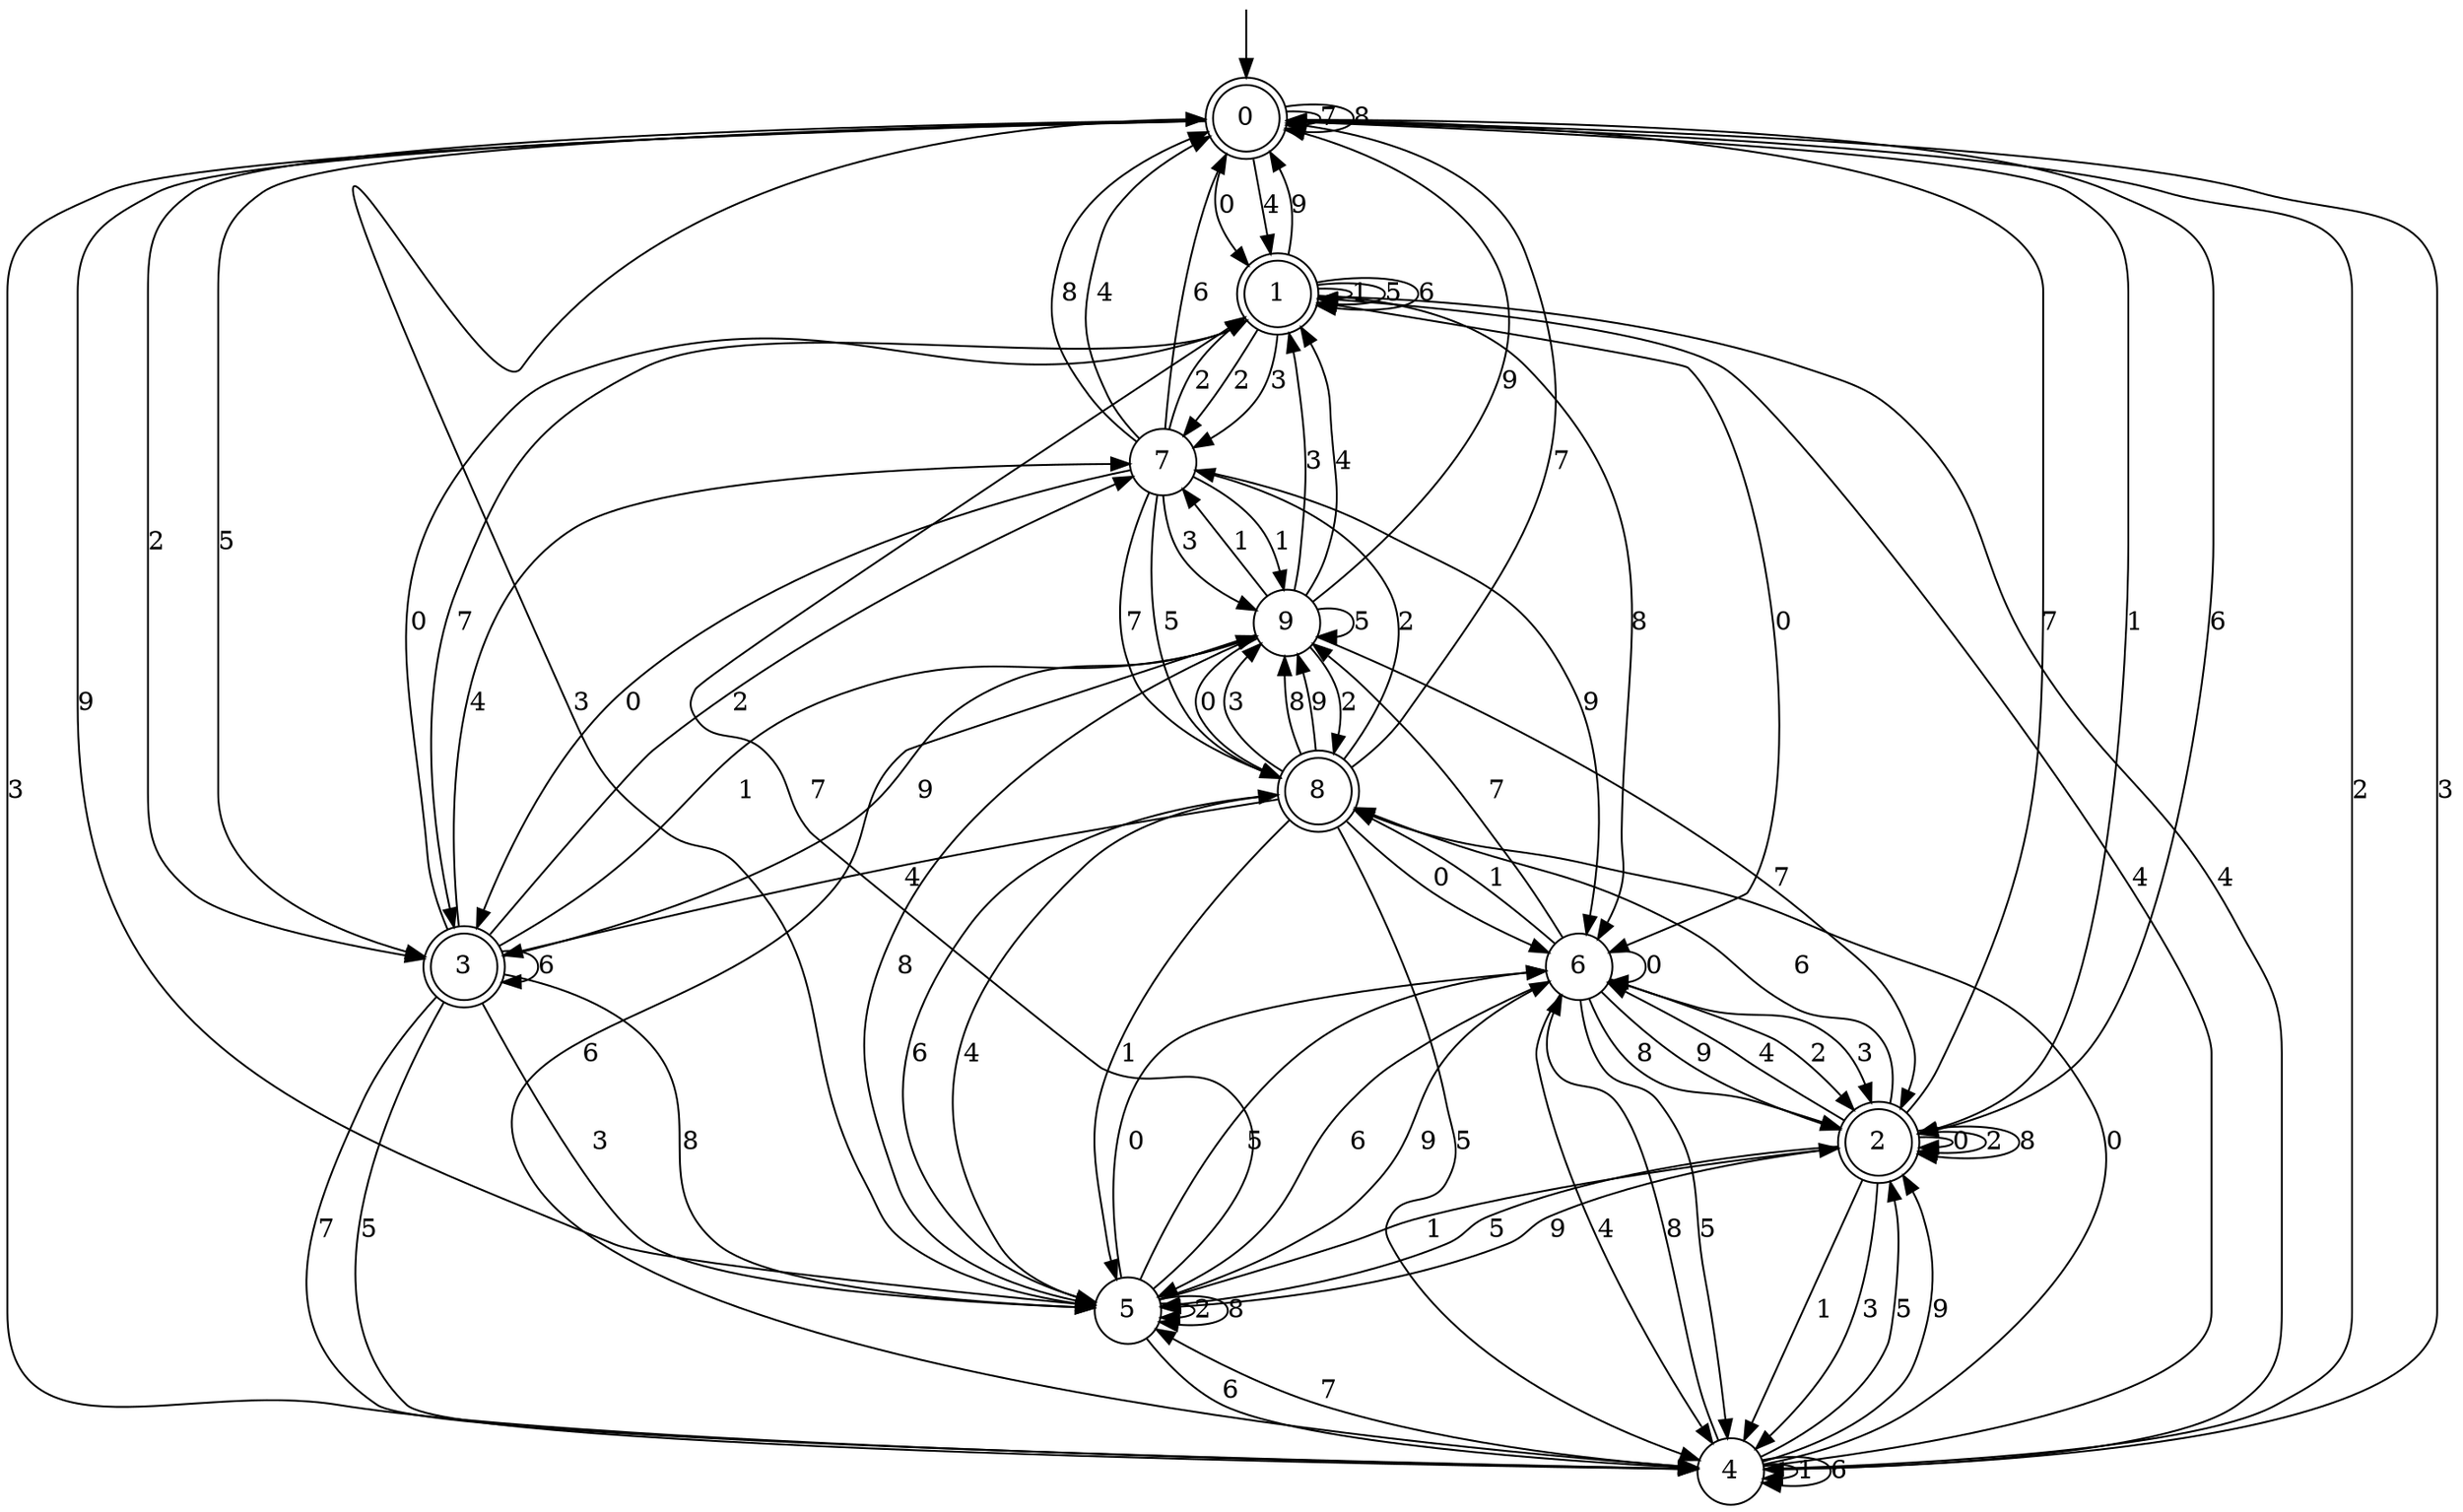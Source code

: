 digraph g {

	s0 [shape="doublecircle" label="0"];
	s1 [shape="doublecircle" label="1"];
	s2 [shape="doublecircle" label="2"];
	s3 [shape="doublecircle" label="3"];
	s4 [shape="circle" label="4"];
	s5 [shape="circle" label="5"];
	s6 [shape="circle" label="6"];
	s7 [shape="circle" label="7"];
	s8 [shape="doublecircle" label="8"];
	s9 [shape="circle" label="9"];
	s0 -> s1 [label="0"];
	s0 -> s2 [label="1"];
	s0 -> s3 [label="2"];
	s0 -> s4 [label="3"];
	s0 -> s1 [label="4"];
	s0 -> s3 [label="5"];
	s0 -> s2 [label="6"];
	s0 -> s0 [label="7"];
	s0 -> s0 [label="8"];
	s0 -> s5 [label="9"];
	s1 -> s6 [label="0"];
	s1 -> s1 [label="1"];
	s1 -> s7 [label="2"];
	s1 -> s7 [label="3"];
	s1 -> s4 [label="4"];
	s1 -> s1 [label="5"];
	s1 -> s1 [label="6"];
	s1 -> s3 [label="7"];
	s1 -> s6 [label="8"];
	s1 -> s0 [label="9"];
	s2 -> s2 [label="0"];
	s2 -> s4 [label="1"];
	s2 -> s2 [label="2"];
	s2 -> s4 [label="3"];
	s2 -> s6 [label="4"];
	s2 -> s5 [label="5"];
	s2 -> s8 [label="6"];
	s2 -> s0 [label="7"];
	s2 -> s2 [label="8"];
	s2 -> s5 [label="9"];
	s3 -> s1 [label="0"];
	s3 -> s9 [label="1"];
	s3 -> s7 [label="2"];
	s3 -> s5 [label="3"];
	s3 -> s7 [label="4"];
	s3 -> s4 [label="5"];
	s3 -> s3 [label="6"];
	s3 -> s4 [label="7"];
	s3 -> s5 [label="8"];
	s3 -> s9 [label="9"];
	s4 -> s8 [label="0"];
	s4 -> s4 [label="1"];
	s4 -> s0 [label="2"];
	s4 -> s0 [label="3"];
	s4 -> s1 [label="4"];
	s4 -> s2 [label="5"];
	s4 -> s4 [label="6"];
	s4 -> s5 [label="7"];
	s4 -> s6 [label="8"];
	s4 -> s2 [label="9"];
	s5 -> s6 [label="0"];
	s5 -> s2 [label="1"];
	s5 -> s5 [label="2"];
	s5 -> s0 [label="3"];
	s5 -> s8 [label="4"];
	s5 -> s6 [label="5"];
	s5 -> s4 [label="6"];
	s5 -> s1 [label="7"];
	s5 -> s5 [label="8"];
	s5 -> s6 [label="9"];
	s6 -> s6 [label="0"];
	s6 -> s8 [label="1"];
	s6 -> s2 [label="2"];
	s6 -> s2 [label="3"];
	s6 -> s4 [label="4"];
	s6 -> s4 [label="5"];
	s6 -> s5 [label="6"];
	s6 -> s9 [label="7"];
	s6 -> s2 [label="8"];
	s6 -> s2 [label="9"];
	s7 -> s3 [label="0"];
	s7 -> s9 [label="1"];
	s7 -> s1 [label="2"];
	s7 -> s9 [label="3"];
	s7 -> s0 [label="4"];
	s7 -> s8 [label="5"];
	s7 -> s0 [label="6"];
	s7 -> s8 [label="7"];
	s7 -> s0 [label="8"];
	s7 -> s6 [label="9"];
	s8 -> s6 [label="0"];
	s8 -> s5 [label="1"];
	s8 -> s7 [label="2"];
	s8 -> s9 [label="3"];
	s8 -> s3 [label="4"];
	s8 -> s4 [label="5"];
	s8 -> s5 [label="6"];
	s8 -> s0 [label="7"];
	s8 -> s9 [label="8"];
	s8 -> s9 [label="9"];
	s9 -> s8 [label="0"];
	s9 -> s7 [label="1"];
	s9 -> s8 [label="2"];
	s9 -> s1 [label="3"];
	s9 -> s1 [label="4"];
	s9 -> s9 [label="5"];
	s9 -> s4 [label="6"];
	s9 -> s2 [label="7"];
	s9 -> s5 [label="8"];
	s9 -> s0 [label="9"];

__start0 [label="" shape="none" width="0" height="0"];
__start0 -> s0;

}
